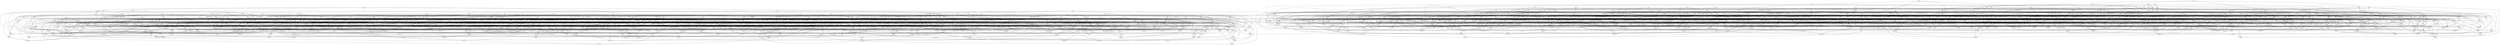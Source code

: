 digraph G {
 ggk-> tkd;
 vcd-> nhn;
 xhj-> mft;
 xhj-> rtg;
 xhj-> hvp;
 xhj-> sgl;
 hgx-> dxq;
 hgx-> stc;
 hgx-> cfn;
 qbl-> zgp;
 txm-> xsv;
 txm-> xrx;
 txm-> mcx;
 txm-> ggk;
 pks-> hfp;
 pks-> hhb;
 pks-> lgm;
 pks-> zvx;
 blp-> smh;
 blp-> npm;
 rkz-> nlv;
 xkc-> dkk;
 xkc-> bsl;
 xkc-> rcs;
 xtb-> ssl;
 xtb-> kxx;
 xtb-> bsh;
 xtb-> cqg;
 nhx-> chb;
 sbb-> bcn;
 sbb-> mcm;
 gnq-> fxd;
 gnq-> slj;
 gnq-> kzp;
 cmg-> jvc;
 cmg-> ncx;
 cmg-> rtx;
 cmg-> gcs;
 qdb-> ggh;
 qdb-> ldk;
 qdb-> vdv;
 qdb-> pkn;
 znn-> jpn;
 crg-> zbn;
 ldp-> gtl;
 ldp-> fbl;
 ldp-> fkg;
 ldp-> srk;
 mzc-> ptq;
 mzc-> bxs;
 mzc-> vrv;
 sns-> mbh;
 sns-> xpj;
 fhx-> mcd;
 fhx-> pmg;
 fhx-> hxz;
 fhx-> brj;
 qjv-> dpc;
 pzh-> xqs;
 pzh-> qth;
 mjf-> gnd;
 mjf-> dlv;
 hmk-> gss;
 hmk-> srb;
 hmk-> rrp;
 hmk-> csz;
 pqj-> sgb;
 pqj-> qlr;
 pqj-> jnc;
 kcs-> frq;
 kcs-> jht;
 kcs-> tbf;
 kcs-> cfn;
 gnv-> cfk;
 gnv-> tqb;
 gnv-> nfv;
 zmk-> tgl;
 zmk-> vnq;
 zmk-> hcq;
 gsg-> ckb;
 gsg-> qvz;
 gsg-> dpr;
 gsg-> pdx;
 gsg-> rmb;
 qzp-> pcc;
 qzp-> mgv;
 qzp-> zcx;
 qzp-> nrm;
 qzp-> nrl;
 nlm-> pzq;
 pvf-> nkh;
 pvf-> fzd;
 pvf-> gqg;
 pvf-> zdf;
 qqr-> qsx;
 qqr-> pkn;
 bfr-> mrg;
 jnk-> hnx;
 jnk-> rcs;
 vvt-> nlq;
 bkc-> hfp;
 gzm-> hlh;
 mgj-> lsl;
 snt-> vcv;
 snt-> kfm;
 snt-> kzq;
 snt-> qmr;
 jtr-> xzt;
 jtr-> qrg;
 jtr-> fnk;
 qvx-> dlg;
 qvx-> pcd;
 qbk-> rrk;
 qbk-> jzv;
 qbk-> vjl;
 qbk-> gqn;
 smj-> sjd;
 smj-> lhx;
 csf-> dkl;
 csf-> gfv;
 csf-> mlq;
 csf-> xvp;
 tkm-> mbx;
 gtp-> rhf;
 gtp-> fvv;
 gtp-> hfz;
 gtp-> ljg;
 qxh-> xkx;
 qxh-> frs;
 pqd-> nmz;
 pqd-> rcg;
 pqd-> qrj;
 pqd-> nlm;
 zgn-> rnl;
 zgn-> rlh;
 zgn-> gps;
 tkn-> zjq;
 tkn-> ftc;
 tkn-> ddh;
 bgn-> nrl;
 bgn-> jht;
 bgn-> kqf;
 bgn-> qqj;
 bgn-> bkn;
 bgn-> jgl;
 zdf-> mlv;
 zdf-> nrl;
 zdf-> lqj;
 zdf-> vsj;
 vbx-> dtd;
 vbx-> xcq;
 qmr-> pls;
 qmr-> snn;
 qmr-> cmp;
 xkd-> rpc;
 khl-> dhj;
 khl-> lrv;
 gff-> kcd;
 gff-> pcp;
 gff-> hcc;
 sjv-> tkm;
 sjv-> chf;
 qsg-> btm;
 qsg-> ssz;
 qsg-> pks;
 qsg-> fpq;
 dxq-> pzd;
 khf-> rcx;
 khf-> mtt;
 khf-> qcs;
 khf-> dsl;
 lmp-> ztp;
 lmp-> kss;
 lmp-> thd;
 lmp-> bsd;
 kbx-> fhb;
 kbx-> tzs;
 kbx-> jjc;
 bft-> flm;
 bft-> ndl;
 bft-> dcp;
 bft-> lhz;
 ccn-> zrr;
 ccn-> hxq;
 nts-> rpf;
 nts-> fkx;
 frx-> nvz;
 frx-> srl;
 frx-> xfk;
 gzf-> snk;
 gzf-> tjf;
 sbn-> xth;
 dsk-> dnz;
 dsk-> vrv;
 dsk-> nsh;
 znt-> fgx;
 fmp-> dtd;
 fmp-> dmr;
 fmp-> kxj;
 fmp-> mfh;
 jgp-> zsk;
 jgp-> jtm;
 jgp-> ztq;
 jgp-> qnn;
 qxv-> vmb;
 qxv-> cpc;
 qxv-> pfh;
 qxv-> gjb;
 qxv-> jnk;
 tjf-> vcv;
 lqq-> nfv;
 lqq-> znn;
 lqq-> nrm;
 lqq-> fvt;
 tsf-> kpm;
 tsf-> hnv;
 tsf-> gxk;
 tsf-> vtv;
 npk-> kcd;
 npk-> rgp;
 npk-> dll;
 npk-> kvb;
 npk-> dzc;
 tdz-> slj;
 tdz-> rcg;
 rcr-> nck;
 rcr-> dnt;
 mbx-> sjh;
 pmp-> flm;
 pmp-> mnb;
 cxb-> tjf;
 cxb-> gjv;
 cxb-> txm;
 mjp-> tlb;
 mjp-> jdf;
 thg-> bfn;
 rxp-> qxz;
 ltz-> xjp;
 ltz-> plc;
 dgc-> lzd;
 dgc-> ldk;
 dgc-> ckp;
 dgc-> bdb;
 bjf-> blb;
 bjf-> sfj;
 bjf-> nlv;
 mjc-> shs;
 mjc-> qzz;
 rtd-> kqf;
 rtd-> bmg;
 rtd-> zql;
 zsk-> xvn;
 bmg-> gfg;
 bmg-> qgj;
 bmg-> gpb;
 xfm-> chf;
 xfm-> mrk;
 xfm-> fcg;
 sks-> pbh;
 sks-> jmp;
 sks-> mrx;
 xvp-> bsh;
 jgm-> mnl;
 jgm-> zqh;
 lxn-> tdz;
 lxn-> zbn;
 lxn-> pcm;
 lxn-> pkl;
 szq-> qbl;
 szq-> bcn;
 szq-> chj;
 lhz-> ncn;
 lhz-> czc;
 lhz-> vrg;
 gvj-> cgc;
 gvj-> rfp;
 gvj-> vls;
 gvj-> tsq;
 bnt-> bnz;
 bnt-> xtg;
 bnt-> hkt;
 mdk-> rbh;
 mdk-> dld;
 mdk-> lgz;
 mdk-> snl;
 mdk-> tmh;
 bxs-> dfl;
 bxs-> fnr;
 bxs-> bzm;
 fpk-> nzn;
 rvb-> cfv;
 rvb-> cck;
 rvb-> xqs;
 ztb-> jct;
 ztb-> fpm;
 ztb-> dfl;
 rdv-> prs;
 rdv-> bfn;
 rdv-> fqp;
 zvs-> jpz;
 zvs-> ssl;
 zvs-> slq;
 zvs-> khd;
 zvs-> vgm;
 qch-> pbf;
 qch-> czd;
 qch-> gzm;
 rgh-> gjb;
 rgh-> pds;
 rgh-> czx;
 rgh-> cgp;
 rgh-> tkn;
 jsr-> pck;
 khd-> dth;
 khd-> rxh;
 snl-> pvq;
 snl-> brn;
 hhg-> fsp;
 hhg-> mpm;
 hhg-> tbz;
 hhg-> qhr;
 hhg-> kzq;
 mcm-> vvx;
 pzp-> xcq;
 rcg-> zbn;
 xlq-> gzt;
 xlq-> dpr;
 bjr-> bfk;
 bjr-> lpf;
 bjr-> skv;
 bjr-> mvs;
 bjr-> gtj;
 rjd-> rhg;
 rjd-> bkz;
 rjd-> vfm;
 rjd-> qmr;
 pmg-> fbl;
 pmg-> fbg;
 pmg-> hbc;
 jct-> xrc;
 hfr-> tpv;
 hfr-> lzd;
 lns-> qgj;
 zkj-> pzq;
 zkj-> bsl;
 mdx-> ntz;
 mdx-> nbv;
 mdx-> kgs;
 vgb-> xmm;
 vgb-> pql;
 vgb-> lsl;
 djs-> nhx;
 djs-> tpt;
 djs-> pcm;
 rfq-> mfl;
 snn-> xrx;
 mqg-> tbj;
 vnq-> xqs;
 hrn-> pzq;
 hrn-> mtt;
 hrn-> nbq;
 fhk-> mtt;
 vxv-> vgf;
 gmg-> bdf;
 gmg-> krv;
 gmg-> tjf;
 gmg-> ltj;
 gmg-> nmq;
 gmg-> klx;
 xkx-> jhr;
 xkx-> mqg;
 hzx-> qtj;
 hzx-> dfv;
 hzx-> pps;
 mvz-> xnn;
 mvz-> tgb;
 mvz-> pdl;
 mvz-> czg;
 xjx-> nhd;
 pss-> mvh;
 pss-> nxd;
 pss-> bfr;
 pss-> gpm;
 qxz-> qgk;
 rpc-> pcd;
 rpc-> lhx;
 rjc-> kqn;
 rjc-> hnf;
 rjc-> rxp;
 rjc-> xmm;
 mxn-> vgj;
 mxn-> jct;
 mxn-> jrd;
 lhl-> hfg;
 spn-> xck;
 spn-> njp;
 spn-> trd;
 spn-> tvn;
 vgq-> rgp;
 qrg-> zlq;
 gqm-> frf;
 gqm-> vcv;
 fxs-> kxz;
 fxs-> fcg;
 fxs-> dlz;
 vrb-> gfz;
 vrb-> tpm;
 vrb-> bmk;
 vrb-> cvv;
 vrb-> dnk;
 lzd-> rfz;
 lzd-> kds;
 sds-> jrd;
 sds-> hfz;
 kbj-> nrd;
 kbj-> prr;
 kbj-> jct;
 kbj-> bhn;
 nsh-> ncg;
 nsh-> cqm;
 btj-> nts;
 btj-> hlr;
 btj-> fkl;
 btj-> mxn;
 btj-> qfh;
 jhm-> pcm;
 jhm-> jmd;
 mnx-> jhj;
 mnx-> kkf;
 mnx-> hdn;
 mnx-> bfd;
 njm-> dqh;
 fhb-> gth;
 fhb-> lcq;
 bff-> tvc;
 bff-> prs;
 bff-> kbs;
 mrx-> jqx;
 nqp-> cvz;
 pvc-> xth;
 nbq-> ccq;
 fnx-> cdb;
 mnk-> lsl;
 mnk-> frp;
 mnk-> pcv;
 znv-> btd;
 znv-> cgl;
 znv-> ddj;
 znv-> cvc;
 bng-> mdg;
 bng-> dfv;
 fjr-> fcm;
 fjr-> zpp;
 fjr-> klv;
 jnc-> bpc;
 bgr-> nkh;
 bgr-> qzm;
 bgr-> cdv;
 bgr-> cgj;
 ntf-> ftl;
 ntf-> gnm;
 ntf-> bdq;
 ntf-> zdl;
 dzt-> tgl;
 dzt-> lpf;
 dds-> nbq;
 dds-> mlm;
 dds-> kxd;
 ssb-> shs;
 ssb-> jdc;
 nkq-> zpr;
 nkq-> bpc;
 nkq-> jsv;
 nkq-> jrj;
 hml-> rcg;
 pkl-> xjv;
 pkl-> hnx;
 pkl-> lhx;
 tvt-> dnk;
 tvt-> ltb;
 bkn-> hbh;
 bkn-> xpk;
 bkn-> vsz;
 dqs-> vsz;
 lbt-> nqt;
 lbt-> jqt;
 bmt-> vqf;
 bmt-> fzk;
 bmt-> fkn;
 nmq-> npl;
 zrc-> bqz;
 zrc-> zgg;
 zrc-> kjh;
 zrc-> sck;
 mkp-> dtb;
 lnr-> kzp;
 lnr-> ghs;
 lnr-> lpc;
 lnr-> rss;
 lnr-> hrn;
 vfm-> qmr;
 vfm-> mkv;
 fff-> ddj;
 zxt-> dhv;
 zxt-> vcd;
 zxt-> ltp;
 zxt-> jmd;
 kvl-> khj;
 kvl-> chf;
 ncv-> dtp;
 ncv-> zkq;
 ncv-> txl;
 ckt-> kcz;
 ckt-> vhn;
 ckt-> znt;
 rkg-> rbh;
 rkg-> jtt;
 rkg-> nlm;
 rkg-> fqh;
 ptb-> tkm;
 ptb-> qrt;
 ptb-> bkb;
 ptb-> bgb;
 vvg-> cqg;
 vvg-> mdx;
 vvg-> srl;
 vvg-> rxf;
 dfr-> nmf;
 dfr-> glx;
 dfr-> pbh;
 dfr-> rzm;
 dfr-> mrg;
 dfr-> hfq;
 tpt-> nxb;
 tpt-> qrj;
 xjn-> lhx;
 xjn-> zdf;
 xjn-> kpm;
 xjn-> tsq;
 zfk-> kbq;
 zfk-> hlr;
 rrj-> zvd;
 rrj-> mfv;
 rrj-> ndb;
 ldg-> gxk;
 ldg-> jsv;
 ldg-> qhq;
 jms-> ttz;
 jms-> gfg;
 jms-> jpg;
 jms-> kkk;
 jms-> gzm;
 rlz-> bcn;
 dml-> lnj;
 dml-> mkp;
 dml-> kzr;
 dml-> gzt;
 shb-> dqs;
 shb-> rbh;
 shb-> mmq;
 zln-> tlb;
 zln-> rrc;
 zln-> dsc;
 kpl-> bzq;
 kpl-> xjp;
 kpl-> qgc;
 kpl-> gzr;
 kpl-> kjr;
 jzv-> fbg;
 jzv-> kjv;
 kgs-> tbz;
 rhh-> zkv;
 nkn-> zrt;
 nkn-> rxs;
 hpg-> gjg;
 hpg-> vbx;
 hpg-> qtf;
 hpg-> msm;
 zjv-> crf;
 zjv-> jzr;
 fdd-> brt;
 fdd-> qqs;
 fdd-> ssb;
 sbf-> vtv;
 sbf-> lpm;
 sbf-> skp;
 tpm-> kds;
 tpm-> jjb;
 tpm-> hkb;
 hkt-> psb;
 hkt-> nlf;
 hkt-> vhs;
 kbs-> lld;
 kbs-> ptf;
 kzm-> fpv;
 kzm-> msm;
 kzm-> gcd;
 kzm-> khj;
 xxz-> zgd;
 psd-> pzd;
 jlx-> khg;
 jlx-> mjf;
 jlx-> qhr;
 jlx-> zkx;
 jlx-> pdj;
 ncl-> qxh;
 jdc-> dzc;
 jdc-> mdg;
 jdc-> krv;
 mrp-> kzp;
 mrp-> kbq;
 mrp-> nzx;
 ssl-> kds;
 sgj-> rcq;
 sgj-> rvr;
 sgj-> prr;
 zkx-> znl;
 nhl-> fhr;
 pdx-> ptq;
 pdx-> nzn;
 mnn-> jpz;
 mnn-> pdc;
 ssx-> qjv;
 ssx-> dtj;
 ssx-> fxs;
 tpv-> ssl;
 tpv-> nkl;
 bmj-> bsl;
 ncx-> mnk;
 nck-> tgq;
 nck-> tbz;
 gnz-> tbt;
 gnz-> dqs;
 gnz-> frq;
 gnz-> nsh;
 kzg-> qtg;
 kzg-> pcc;
 kzg-> zbf;
 kzg-> jhm;
 ntk-> skk;
 ntk-> vlk;
 ntk-> nsd;
 ntk-> tfn;
 bbm-> lft;
 bbm-> qzm;
 qkf-> lhj;
 qkf-> xsv;
 qkf-> bdn;
 qkf-> tjt;
 nkl-> fff;
 nkl-> hrt;
 nkl-> mfh;
 fgz-> ptf;
 fgz-> qch;
 ncb-> tmh;
 ncb-> nzx;
 ncb-> bqz;
 ncb-> zfk;
 cbf-> ltm;
 cbf-> hml;
 cbf-> ncn;
 sck-> bnt;
 sck-> fhj;
 sck-> vdd;
 ffb-> xqz;
 ffb-> kks;
 ffb-> rhh;
 dpz-> tvj;
 dpz-> lnj;
 dpz-> mtn;
 dpz-> kxh;
 dpz-> cqm;
 mlm-> tvc;
 mlm-> ggm;
 mlm-> sfz;
 mlm-> qtg;
 qzm-> hcr;
 qzm-> lpm;
 kcd-> nxm;
 mvj-> pxn;
 mvj-> srr;
 mvj-> fps;
 kkx-> zgv;
 kkx-> jjb;
 kkx-> zgh;
 tns-> sln;
 tns-> nsq;
 pdm-> lvv;
 pdm-> ssx;
 pdm-> svk;
 pdm-> vzs;
 vts-> qvn;
 vts-> phh;
 vts-> tms;
 vts-> drt;
 btm-> mbm;
 btm-> rgp;
 xxp-> chb;
 xxp-> hrg;
 dfv-> ltb;
 dfv-> thk;
 dfv-> rdl;
 dfv-> xjx;
 tth-> czb;
 tth-> qcq;
 tth-> ttx;
 tth-> qbl;
 vtg-> vkl;
 vtg-> tbt;
 vtg-> rxv;
 vtg-> nxp;
 nzs-> brn;
 nzs-> tss;
 nzs-> zpr;
 nzs-> hlh;
 dvd-> nmq;
 dvd-> dth;
 dvd-> qfm;
 gnm-> vcv;
 gnm-> npl;
 qsx-> ssz;
 qsx-> krf;
 qsx-> jtp;
 pfh-> ptq;
 qgj-> pvq;
 rpk-> hlg;
 rpk-> pmp;
 rpk-> lbc;
 ffz-> kks;
 ffz-> qlr;
 ffz-> hdb;
 ffz-> rkq;
 ffz-> dzk;
 vhr-> chd;
 vhr-> dds;
 vhr-> npz;
 vhr-> txn;
 qgc-> rtx;
 snc-> hpg;
 snc-> vpr;
 snc-> grr;
 jkl-> ktp;
 jkl-> mfz;
 jkl-> czg;
 jkl-> bch;
 jkl-> vcd;
 dpd-> pbf;
 dpd-> lbl;
 dpd-> nxp;
 dpd-> gld;
 dpd-> xkc;
 lch-> bkv;
 lch-> kvl;
 lch-> bmk;
 lch-> rzz;
 lch-> mpt;
 mpk-> jmx;
 mpk-> cbr;
 mpk-> dbh;
 rzn-> xbq;
 rzn-> dzp;
 rzn-> mhb;
 rzn-> rtd;
 vls-> tvc;
 vls-> blb;
 vls-> vfh;
 gpb-> mhx;
 gpb-> tzt;
 hfg-> skg;
 jmj-> msl;
 jmj-> ncl;
 jmj-> xps;
 jmj-> zjv;
 lvh-> qjp;
 lvh-> knx;
 lvh-> qrj;
 lvh-> qvx;
 ksb-> mnb;
 ksb-> njm;
 ksb-> ckt;
 hqt-> jng;
 hqt-> ppd;
 nbt-> fhr;
 nbt-> lmr;
 nbt-> cck;
 lrv-> mjc;
 vjg-> xtx;
 vjg-> svk;
 vjg-> php;
 vjg-> ddj;
 xhg-> gjh;
 xhg-> bpc;
 xhg-> pdx;
 qsl-> ljg;
 qsl-> gzm;
 sqr-> zgv;
 sqr-> xbt;
 sqr-> xcm;
 sqr-> jmp;
 zbf-> znt;
 zbf-> mgb;
 gck-> srk;
 gck-> hfq;
 gck-> ntz;
 gck-> nhd;
 ggr-> znl;
 ggr-> hdl;
 ggr-> lmr;
 ggr-> mgj;
 fzs-> xmk;
 fzs-> jgp;
 fzs-> xvn;
 fzs-> mgj;
 tph-> hnp;
 tph-> ksb;
 tph-> jzl;
 tph-> nkh;
 tph-> tvj;
 tph-> nsg;
 tph-> smj;
 jtm-> vcv;
 jtm-> fzk;
 xfq-> mnl;
 xfq-> vfm;
 xfq-> jxd;
 xfq-> lrv;
 lxc-> bjf;
 lxc-> xzn;
 tsq-> gss;
 tsq-> znt;
 tsq-> fsf;
 tsq-> dpr;
 tsq-> rmr;
 fjd-> gth;
 tml-> ndx;
 tml-> nrd;
 tml-> thg;
 tml-> prs;
 ngh-> vsj;
 ngh-> dgg;
 ngh-> vnb;
 ngh-> bgr;
 smx-> lcf;
 smx-> msm;
 smx-> vgq;
 smx-> pnv;
 kbd-> xpf;
 kbd-> qtj;
 kbd-> rhg;
 kbd-> vkt;
 fkx-> mlv;
 fkx-> mzv;
 fkx-> gzt;
 tzp-> rcg;
 xsv-> hxz;
 txg-> xrc;
 txg-> tqb;
 bqc-> klj;
 bqc-> ddh;
 bqc-> tvc;
 dkl-> rzz;
 dkl-> txl;
 dkl-> qnf;
 qtz-> zrr;
 qtz-> knp;
 qtz-> pzh;
 sxg-> fgz;
 sxg-> lbg;
 sxg-> hmm;
 sxg-> xhf;
 nph-> dlj;
 nph-> smh;
 tgf-> hml;
 tgf-> nxp;
 tgf-> qgj;
 dnl-> szf;
 dnl-> jnr;
 dnl-> sth;
 dnl-> jjb;
 xks-> npp;
 cpm-> mbf;
 cpm-> sff;
 cpm-> dfl;
 cpm-> gvc;
 mgd-> xpf;
 mgd-> hlt;
 mgd-> kvp;
 mgd-> phq;
 mtc-> xjp;
 mtc-> khj;
 mtc-> zgh;
 bkb-> sns;
 bkb-> mdn;
 bkb-> xzb;
 bkb-> dtd;
 zcx-> nzn;
 rqr-> nnd;
 rqr-> zxt;
 rqr-> zhz;
 rqr-> fhk;
 plz-> rxh;
 plz-> srn;
 plz-> dlz;
 plz-> ppd;
 plz-> xsj;
 plz-> zlq;
 plz-> rmv;
 tjm-> ncp;
 tjm-> sbz;
 tjm-> kpm;
 tjm-> rmb;
 sjd-> dmj;
 vsj-> tvc;
 rxs-> msc;
 vvk-> mrr;
 vvk-> pck;
 rrf-> ttx;
 rrf-> ddb;
 rrf-> txn;
 rrf-> bhn;
 rrf-> vgj;
 rrf-> zgp;
 rbh-> kxh;
 ktp-> fnx;
 ktp-> ttl;
 ktp-> qrj;
 pcl-> kxx;
 pcl-> phx;
 pcl-> tgl;
 npz-> tgf;
 npz-> nmd;
 lhd-> sct;
 lhd-> gnv;
 lhd-> tkk;
 lhd-> npz;
 lhd-> xbn;
 dcm-> psn;
 dcm-> nsd;
 dcm-> hpp;
 dcm-> mjp;
 dcm-> rtg;
 cbq-> bfr;
 cbq-> gcv;
 cbq-> cxb;
 cbq-> cmh;
 mmd-> qvj;
 mmd-> klv;
 jdb-> rcr;
 jdb-> jxx;
 dll-> qnf;
 dll-> xjx;
 rrz-> vbx;
 mcx-> srk;
 mcx-> tgl;
 vzj-> tnd;
 vsz-> vvx;
 nmp-> xll;
 xbd-> hfr;
 xbd-> jdq;
 xbd-> rsx;
 xbd-> xpf;
 bsd-> pnz;
 fcq-> mnn;
 rcq-> qhq;
 rcq-> vvm;
 rcq-> psb;
 xsp-> hvp;
 xsp-> rxg;
 xsp-> brt;
 xsp-> srl;
 mgz-> nmd;
 rfd-> xll;
 rfd-> pdz;
 vfh-> fvz;
 vfh-> rkf;
 vfh-> fgx;
 zps-> zxx;
 zps-> tkz;
 zps-> xzb;
 zps-> ssp;
 zfh-> qzr;
 zfh-> tgt;
 zfh-> ltp;
 zfh-> cgl;
 npt-> csz;
 npt-> vhj;
 dtj-> mfh;
 dtj-> tvt;
 bpn-> mnb;
 bpn-> zhz;
 bpn-> vrg;
 bpn-> lnj;
 vzs-> jgq;
 nsq-> flm;
 nsq-> zcp;
 nsq-> dhd;
 nsq-> fpl;
 kks-> cpc;
 kks-> vgj;
 ppd-> szp;
 ppd-> pzp;
 ppd-> mrr;
 cfz-> zpn;
 cfz-> fcq;
 cfz-> vvh;
 cpq-> jlc;
 cpq-> vbl;
 cpq-> cfk;
 kvx-> scn;
 ssd-> xjx;
 ssd-> bxg;
 ssd-> ngq;
 ssd-> xth;
 nzr-> fjd;
 nzr-> jjc;
 pps-> rdl;
 pps-> rrz;
 gqn-> mks;
 gqn-> xtv;
 gqn-> fzt;
 hlg-> pjq;
 fcm-> pfh;
 fcm-> crf;
 fcm-> kcz;
 vbg-> kvl;
 vbg-> vgf;
 vbg-> vqf;
 vbg-> fzk;
 vbg-> nhl;
 sss-> shb;
 sss-> jtt;
 sss-> tsg;
 sss-> zkh;
 svx-> mmq;
 svx-> rmb;
 mgq-> sjq;
 mgq-> hrt;
 mgq-> hzx;
 mgq-> bdf;
 jkv-> zxx;
 bnm-> kcz;
 bnm-> lpm;
 bnm-> dld;
 ltj-> xjm;
 hcv-> skp;
 hcv-> tbt;
 czc-> vsj;
 gmr-> nhx;
 gmr-> fht;
 kpt-> hlg;
 kpt-> rbk;
 dmr-> pdc;
 rlc-> frs;
 rlc-> ppc;
 rlc-> vhn;
 rlc-> btd;
 fgn-> jhj;
 dxs-> gpb;
 dxs-> vtv;
 dxs-> jhr;
 dxs-> ftx;
 ddz-> lqd;
 ddz-> cfv;
 dqh-> vkn;
 ldk-> jjl;
 ldk-> mgj;
 mjv-> xpq;
 mjv-> hxv;
 mjv-> hpt;
 vnd-> nfv;
 vnd-> npz;
 vnd-> crt;
 vnd-> gvp;
 fbk-> vvn;
 fbk-> hdr;
 fbk-> nvn;
 fbk-> gjk;
 fbk-> nkh;
 lng-> fhj;
 lng-> mlm;
 lng-> qcr;
 lng-> hsr;
 jrp-> zvx;
 jrp-> ncv;
 jrp-> gsv;
 nnk-> rpc;
 nnk-> bpx;
 nnk-> rhf;
 qcq-> jhp;
 qcq-> tsg;
 xbt-> ftl;
 xbt-> qrg;
 xbt-> fbn;
 jdq-> rrz;
 jdq-> jgp;
 zkt-> gtp;
 zkt-> dtb;
 zkt-> fvv;
 zkt-> kss;
 gdz-> tgt;
 gdz-> hnp;
 gdz-> sds;
 gdz-> ppc;
 nsv-> tgp;
 nsv-> szp;
 nsv-> lhl;
 nsv-> mbm;
 nsv-> pdz;
 hcr-> xtg;
 zbb-> vjt;
 zbb-> vgq;
 zbb-> szf;
 ngq-> hvp;
 ngq-> dkp;
 rxg-> rrc;
 rxg-> bfr;
 ldq-> bhn;
 ldq-> fkl;
 ldq-> kpt;
 ldq-> bjf;
 bxg-> kmc;
 bxg-> snn;
 bxg-> hbj;
 jnz-> dzc;
 jnz-> nck;
 jnz-> qsx;
 jnz-> mvj;
 xpz-> sdd;
 xpz-> mks;
 xpz-> bsh;
 xpz-> jqx;
 xpz-> cgf;
 xpz-> qtf;
 dmj-> xrc;
 dmj-> cvc;
 bdb-> fjd;
 mft-> mlq;
 mft-> tkd;
 mft-> hrt;
 xdm-> fbn;
 pfv-> bch;
 pfv-> bzm;
 thk-> cqt;
 thk-> grc;
 tfn-> qth;
 tfn-> kvp;
 mdn-> ssx;
 mdn-> kqn;
 mdn-> ltb;
 mdn-> pzh;
 mfz-> rdt;
 mfz-> ccq;
 ftx-> nzn;
 ftx-> mlm;
 ndl-> pjq;
 ndl-> slj;
 mvs-> dvd;
 mvs-> lhl;
 mvs-> bqb;
 mvs-> jvc;
 nrl-> mgv;
 srh-> kxz;
 srh-> tgl;
 srh-> qgc;
 srh-> qnc;
 srh-> jvq;
 lpj-> nhl;
 lpj-> grr;
 lpj-> btm;
 lpj-> pmc;
 lpj-> bzq;
 jlk-> nbt;
 jlk-> mgr;
 jlk-> ssx;
 jlk-> lpt;
 drg-> jrp;
 drg-> gdc;
 drg-> vnq;
 drg-> dth;
 ghg-> qvn;
 ghg-> zgg;
 ghg-> brn;
 ghg-> nkf;
 bnz-> hcr;
 bnz-> fnr;
 kjq-> zqh;
 tgb-> sgj;
 tgb-> sjd;
 tgb-> jqt;
 tgb-> jqs;
 fbz-> btt;
 fbz-> dsl;
 fbz-> xlm;
 cgc-> hls;
 cgc-> grt;
 cgc-> fqk;
 rhg-> krv;
 rhg-> mrx;
 sgr-> fpm;
 sgr-> cvz;
 fkl-> hls;
 fkl-> zcp;
 fkl-> fct;
 gfz-> srk;
 gfz-> cck;
 gfz-> ssz;
 hnp-> kxd;
 hnp-> fvz;
 mbm-> lpt;
 gjk-> dzp;
 gjk-> sfj;
 gjk-> xps;
 gjk-> fvm;
 cqg-> svk;
 nhf-> qxx;
 nhf-> lpb;
 nhf-> xxz;
 nhf-> jsr;
 tdb-> pbf;
 tdb-> rdt;
 fnv-> pmp;
 fnv-> hkt;
 fnv-> hfz;
 gfb-> fgl;
 gfb-> fkj;
 gfb-> kvp;
 gfb-> spx;
 nzn-> ndb;
 xnn-> grt;
 xnn-> qbl;
 xnn-> npz;
 csb-> ttf;
 csb-> fkx;
 csb-> fkz;
 rgp-> ggh;
 sgb-> mtq;
 sgb-> phc;
 jhv-> bkc;
 jhv-> bbs;
 bmc-> ndb;
 bmc-> jmd;
 bmc-> lnj;
 bmc-> zgg;
 rmd-> pdl;
 rmd-> vbl;
 bsz-> mnx;
 bsz-> rqn;
 bsz-> zxx;
 jtt-> blb;
 xfk-> vqf;
 xfk-> hlt;
 xfk-> gsj;
 mrj-> gsv;
 mrj-> xzb;
 mrj-> xdt;
 mrj-> xdm;
 mrj-> xsv;
 qcs-> mmd;
 qcs-> zfk;
 rvr-> sbb;
 rvr-> fpm;
 rvr-> mzv;
 kmc-> hfg;
 kmc-> lpf;
 kmc-> jgq;
 czg-> czx;
 czg-> btt;
 htp-> xbk;
 htp-> lsl;
 htp-> mbh;
 htp-> sjv;
 ztk-> ccq;
 ztk-> lns;
 ztk-> qfh;
 ztk-> xpk;
 kdf-> hqk;
 kdf-> prd;
 kdf-> npd;
 kdf-> mtc;
 fck-> rjh;
 fck-> mbq;
 fck-> mtr;
 sdg-> qjp;
 sdg-> qqj;
 sdg-> pgl;
 lgm-> rrg;
 lgm-> mgh;
 vpg-> rdr;
 vpg-> snc;
 vpg-> gzf;
 vpg-> zgn;
 hdk-> vkn;
 hdk-> stv;
 hdk-> msc;
 hdk-> tdz;
 hbc-> ttj;
 qvd-> bzm;
 zkq-> nbv;
 zkq-> xcf;
 fjf-> zps;
 fjf-> grp;
 fjf-> grc;
 fjf-> qxx;
 vqk-> mgk;
 vqk-> xfq;
 vqk-> xcm;
 vqk-> rnl;
 dld-> gvc;
 dld-> npm;
 ptq-> vsz;
 nxd-> hvg;
 bfk-> kvx;
 nhh-> qvl;
 nhh-> jmx;
 nhh-> bdf;
 nhh-> qjt;
 nhh-> gcv;
 lrr-> dlz;
 lrr-> dlv;
 kfh-> kct;
 kfh-> pzp;
 kfh-> vzs;
 zvx-> lhl;
 psn-> pdj;
 psn-> lkv;
 psn-> zld;
 psn-> lfm;
 sdv-> klj;
 sdv-> cdb;
 sdv-> sln;
 sdv-> rkz;
 zrr-> ntz;
 zrr-> xpf;
 mkm-> pvq;
 mkm-> bff;
 mkm-> stv;
 mkm-> fnv;
 mkm-> ckt;
 bdn-> bkc;
 bdn-> qvc;
 ptd-> lbk;
 ptd-> slz;
 ptd-> xlb;
 ptd-> cpc;
 rkk-> ngq;
 rkk-> jcz;
 rkk-> fbn;
 rkk-> xtf;
 dlj-> zpp;
 dlj-> nsg;
 dlj-> rmb;
 dlj-> kzr;
 dlj-> kxh;
 dnm-> xxp;
 dnm-> ndl;
 dnm-> kkk;
 dnm-> dxv;
 dnm-> nrd;
 dnm-> vbl;
 sxt-> bng;
 sxt-> prd;
 sxt-> jtc;
 sxt-> fps;
 sxt-> bfd;
 zpr-> jhp;
 hdl-> zgh;
 hdl-> prd;
 zdl-> lfd;
 mcd-> vgm;
 mcd-> ncv;
 mcd-> vvk;
 xzg-> phq;
 xzg-> vgh;
 xzg-> mbm;
 nkf-> fnv;
 nkf-> ncz;
 nkf-> vhj;
 nkf-> tmh;
 vvn-> rxs;
 vvn-> mgv;
 vvn-> mbl;
 vvn-> lbc;
 tgp-> zld;
 tgp-> cgr;
 ndd-> dzc;
 ndd-> mrx;
 ndd-> krk;
 qvl-> tlc;
 qvl-> dnh;
 qvl-> qrg;
 ljg-> nzx;
 ljg-> zrs;
 fct-> dhd;
 fct-> sbb;
 fct-> mgz;
 sjz-> sjq;
 dzp-> bmj;
 dzp-> stt;
 vhn-> mtt;
 cvv-> hbj;
 cvv-> fgp;
 fnk-> kgs;
 cxp-> qxp;
 cxp-> mfl;
 cxp-> jgl;
 cxp-> smj;
 spx-> ggk;
 svk-> rsx;
 zlg-> tqb;
 zlg-> nfg;
 zlg-> nph;
 rtx-> qth;
 rtx-> mzj;
 qrf-> hbc;
 qrf-> hpp;
 qrf-> cmg;
 qrf-> rhg;
 rbn-> sbb;
 rbn-> jqt;
 rbn-> nkf;
 rbn-> sbz;
 grt-> bhn;
 mfv-> bbm;
 mfv-> rmr;
 mfv-> qqj;
 sct-> mgb;
 sct-> bnj;
 vvm-> fhj;
 vvm-> nsg;
 vvm-> znn;
 fqk-> hlh;
 hmt-> gjb;
 hmt-> svx;
 pqv-> rnl;
 mzf-> fhr;
 mzf-> kvx;
 mzf-> cmp;
 mzf-> krf;
 tkp-> dsc;
 tkp-> jsh;
 tkp-> dzt;
 tkp-> tzs;
 lqd-> lpt;
 llj-> dfl;
 llj-> mff;
 llj-> rxv;
 llj-> pqj;
 tbt-> dxv;
 tbt-> gss;
 lpc-> dxv;
 lpc-> mcm;
 fgl-> qfm;
 nhr-> qgj;
 nhr-> gld;
 nhr-> hrg;
 nhr-> dxq;
 scl-> dzk;
 scl-> chh;
 scl-> mzc;
 chh-> sgr;
 chh-> tdb;
 chh-> bbr;
 klx-> mjf;
 klx-> xcm;
 klx-> pzb;
 jrd-> bhn;
 jrd-> xlm;
 qzr-> sfj;
 qzr-> jhr;
 qzr-> cqm;
 qzr-> npm;
 qzr-> chh;
 bgb-> fjz;
 bgb-> vkt;
 jsh-> rxh;
 jsh-> vkt;
 mcs-> qzz;
 mcs-> pls;
 mcs-> zlq;
 xdt-> grc;
 xdt-> rmv;
 cfk-> nxp;
 cfk-> nhn;
 lfm-> lcq;
 lvf-> jjl;
 lvf-> prd;
 lvf-> lrr;
 vgn-> mbx;
 vgn-> mjp;
 vgn-> slc;
 rrg-> kxj;
 mnv-> bmc;
 mnv-> pjq;
 mnv-> ncg;
 mnv-> mgz;
 mnv-> mqz;
 tgz-> mnk;
 tgz-> zmt;
 tgz-> kgs;
 qmh-> ttf;
 qmh-> cbs;
 qmh-> npt;
 qmh-> mrp;
 knx-> xjv;
 knx-> tqm;
 rjx-> tpm;
 rjx-> pqv;
 rjx-> dnh;
 rjx-> mkv;
 mpm-> tkz;
 mpm-> fcq;
 mpm-> dpc;
 mpm-> lfl;
 mpm-> qvc;
 kpm-> nlf;
 gcd-> ktm;
 gcd-> rrk;
 gcd-> vfv;
 fbg-> djr;
 tkt-> nnd;
 tkt-> svx;
 tkt-> bnr;
 tkt-> qcs;
 zhk-> mtr;
 zhk-> xbq;
 zhk-> nnk;
 dhj-> fgl;
 dhj-> bbs;
 dcp-> hxv;
 dcp-> mkp;
 dcp-> xqz;
 kps-> kvx;
 kps-> ltz;
 kps-> dbh;
 kps-> qjt;
 kjt-> vgf;
 kjt-> bdf;
 dbh-> vpr;
 dbh-> mnk;
 fhr-> mgh;
 fhr-> hbj;
 nmf-> kbx;
 nmf-> nsv;
 mpq-> fpk;
 mpq-> cbf;
 mpq-> nxb;
 qhs-> mvj;
 qhs-> rqn;
 qhs-> vzs;
 qhs-> mkv;
 qhs-> pqv;
 dlp-> htq;
 dlp-> qxz;
 dlp-> fgn;
 dlp-> jvq;
 dlp-> hkb;
 mhx-> vvx;
 bbr-> rqd;
 trj-> ldp;
 trj-> lfl;
 trj-> tkm;
 trj-> qvl;
 trj-> dvd;
 xtn-> qnf;
 xtn-> vzj;
 xtn-> jdb;
 krv-> ltb;
 mkk-> ncp;
 mkk-> jqs;
 mkk-> hfz;
 cgk-> bfn;
 msc-> qvj;
 gqg-> qlr;
 gqg-> bch;
 gqg-> tzp;
 pcv-> fjz;
 hbv-> lpt;
 hbv-> mrk;
 stc-> mtt;
 jzl-> rmr;
 xmm-> qzz;
 hks-> qgj;
 zqs-> nbt;
 zqs-> kcd;
 zqs-> xzg;
 zqs-> zxp;
 nvt-> jdc;
 nvt-> rjt;
 nvt-> nqd;
 nvt-> ssp;
 tld-> lpk;
 tld-> cmp;
 tld-> rfd;
 tld-> tlc;
 mtn-> ftc;
 mtn-> qvj;
 bdq-> jgq;
 bdq-> ddj;
 jmq-> xdm;
 jmq-> jkv;
 jmq-> bdb;
 jmq-> zkq;
 jmq-> fsn;
 lfk-> bfk;
 lfk-> frf;
 lfk-> dmr;
 hrg-> fhk;
 hrg-> dlg;
 zjk-> xkd;
 zjk-> rss;
 vgj-> snl;
 vgj-> kcz;
 zhz-> fqp;
 zhz-> btt;
 gng-> xcm;
 gng-> fgk;
 gng-> qvc;
 bmb-> cfn;
 bmb-> flm;
 bmb-> dxv;
 bmb-> lxc;
 pcp-> xtq;
 pcp-> hcc;
 kdv-> bct;
 kdv-> njm;
 kdv-> jkl;
 kdv-> bkn;
 kjv-> zpn;
 kjv-> fps;
 kjv-> rdr;
 dhd-> zcx;
 dhd-> mmd;
 bpt-> cfv;
 bpt-> hdl;
 bpt-> jgm;
 bpt-> gjv;
 bpt-> snc;
 fcz-> jhv;
 fcz-> ftm;
 fcz-> lmr;
 fcz-> xzt;
 snk-> fkj;
 kzp-> fpk;
 kzp-> zbf;
 kzp-> hcv;
 kzp-> kxh;
 sfz-> zpp;
 dqz-> dgk;
 dqz-> ffz;
 dqz-> lpm;
 dqz-> tdz;
 njv-> xks;
 njv-> cbb;
 zhp-> bzm;
 zhp-> bpn;
 zhp-> hrg;
 zhp-> zgj;
 bzq-> grc;
 bzq-> pdc;
 ssp-> fzt;
 ssp-> pps;
 ssp-> hbc;
 bnr-> stc;
 bnr-> tkh;
 tcv-> psb;
 tcv-> dlg;
 tcv-> hxv;
 lmm-> dfv;
 lmm-> lrr;
 lmm-> dzt;
 glx-> lkv;
 jdd-> ltj;
 jdd-> hnf;
 jdd-> bzp;
 pkn-> rhg;
 pkn-> sjh;
 xfv-> cqt;
 xfv-> vnq;
 xfv-> qtj;
 xfv-> fpv;
 jhp-> rdv;
 jhp-> kjh;
 cjq-> tcv;
 cjq-> mkk;
 cjq-> rkf;
 lgr-> vjt;
 lgr-> dth;
 lgr-> vvt;
 lgr-> dtp;
 lbk-> nrd;
 lbk-> hnv;
 gtj-> lrr;
 gtj-> zxx;
 tss-> vrv;
 tss-> jpg;
 tss-> rdt;
 lcg-> pdj;
 lcg-> dlv;
 lcg-> vbg;
 lcg-> zmk;
 tsp-> mgv;
 tsp-> sbz;
 tsp-> rbf;
 tsp-> vnb;
 ghv-> mrx;
 ghv-> pdn;
 ghv-> slq;
 djr-> sjh;
 dpc-> lqd;
 pxn-> zpn;
 lbf-> qfm;
 lbf-> nxd;
 lbf-> dlz;
 lbf-> dth;
 chd-> rcs;
 xjv-> mpq;
 xjv-> sjd;
 xjv-> kbj;
 rvv-> hbj;
 rvv-> hvp;
 rvv-> bgb;
 rvv-> drz;
 fsf-> bpc;
 fsf-> rjf;
 fsf-> ttl;
 qnv-> pcl;
 qnv-> cfz;
 qnv-> gbz;
 qnv-> hdl;
 qnv-> qgc;
 xtm-> nhn;
 xtm-> cgk;
 xtm-> ztb;
 nhd-> zgd;
 sbk-> vdv;
 sbk-> kkx;
 qrt-> tkd;
 qrt-> rrk;
 qrt-> vlk;
 ndq-> tms;
 ndq-> kcz;
 ndq-> psd;
 ndq-> tsp;
 ndq-> rtl;
 ndq-> qhb;
 ztq-> sbn;
 ztq-> vpr;
 ztq-> xtq;
 lzx-> tqb;
 lzx-> mtn;
 lzx-> npt;
 jgl-> nkn;
 jgl-> rjh;
 rkq-> qnp;
 rkq-> stt;
 rkq-> csb;
 rtc-> plv;
 rtc-> khl;
 rtc-> xmk;
 zkh-> dkk;
 kls-> slz;
 kls-> czd;
 kls-> vrm;
 kls-> mcm;
 rzk-> mgh;
 rzk-> hqt;
 rzk-> kjq;
 rzk-> ntf;
 tsz-> shs;
 tsz-> rjt;
 zzr-> ltm;
 zzr-> prs;
 zzr-> njm;
 zzr-> xtg;
 zzr-> pzq;
 frf-> nlq;
 frf-> cgr;
 rmp-> jlx;
 rmp-> ssb;
 rmp-> mpt;
 rmp-> nqz;
 pdj-> rtg;
 vmp-> mks;
 vmp-> mbh;
 vmp-> zlq;
 vmp-> spx;
 pnv-> gfv;
 pnv-> jgm;
 pnv-> hfr;
 ttx-> njm;
 ttx-> jsv;
 ttx-> zfk;
 ttx-> npp;
 gtq-> fps;
 gtq-> gsv;
 gtq-> gth;
 gtq-> pbn;
 gxk-> qnl;
 gxk-> ckt;
 nkg-> bmt;
 nkg-> jtm;
 nkg-> pbh;
 qxp-> fxd;
 qxp-> rcq;
 qxp-> zkh;
 xzb-> jhj;
 jvq-> frf;
 mzj-> jmx;
 bpx-> nqp;
 bpx-> xqz;
 bpx-> qsl;
 bpx-> rkf;
 znl-> rrg;
 mkv-> fsp;
 mkv-> cqt;
 mgh-> vgf;
 sjq-> bkj;
 cfc-> xzj;
 cfc-> ffm;
 cfc-> cqg;
 cfc-> jjc;
 xck-> xvp;
 xck-> jdb;
 tbf-> lhx;
 qbh-> dlz;
 qbh-> pzp;
 qbh-> vbg;
 qbh-> xgn;
 qbh-> jdd;
 cgf-> mnk;
 cgf-> rxf;
 cgf-> qxq;
 nqt-> tjn;
 nqt-> qnp;
 gtl-> zsk;
 gtl-> cqt;
 mmq-> czd;
 ldj-> nqt;
 ldj-> ccq;
 qsk-> phh;
 qsk-> dqh;
 qsk-> sfz;
 qsk-> dtb;
 kvb-> rnl;
 kvb-> gng;
 kvb-> pcl;
 spk-> lpt;
 spk-> nvz;
 spk-> jpz;
 jtc-> vcv;
 fqh-> pdt;
 hxq-> zgv;
 hxq-> jtp;
 mzt-> ldj;
 mzt-> cvc;
 mzt-> bjf;
 mzt-> qvx;
 nzz-> rpc;
 nzz-> cdv;
 nzz-> sln;
 nzz-> zdd;
 vhq-> nsq;
 vhq-> ttf;
 vhq-> fpk;
 tgt-> hmt;
 tgt-> bpx;
 vlj-> mvh;
 vlj-> frp;
 qcr-> frs;
 qcr-> bbr;
 qcr-> knx;
 gml-> xlq;
 gml-> pnz;
 gml-> gzt;
 gml-> pfv;
 hlv-> fdd;
 hlv-> cmg;
 hlv-> tfn;
 hlv-> nvz;
 fkg-> bkc;
 fkg-> fbg;
 fkg-> qtf;
 plv-> nvz;
 plv-> sgl;
 plv-> rfd;
 plv-> nzc;
 nmv-> kjq;
 nmv-> pmc;
 nmv-> pck;
 txl-> brt;
 txl-> nxm;
 hhb-> fbl;
 clq-> vkl;
 clq-> ncp;
 clq-> nmd;
 clq-> fvm;
 clq-> qxh;
 gcv-> rcr;
 gcv-> zgd;
 cnh-> tsg;
 cnh-> tkk;
 cnh-> hms;
 cnh-> nhx;
 kfm-> fpq;
 kfm-> zsk;
 bdf-> vcv;
 hpt-> czc;
 hpt-> jht;
 hpt-> vvx;
 gqc-> zld;
 gqc-> xqs;
 gqc-> szp;
 vrv-> rjh;
 fhj-> vxj;
 fhj-> ddh;
 gjs-> bhn;
 gjs-> gfh;
 gjs-> tbf;
 gjs-> ffb;
 pzb-> pmc;
 pzb-> tgq;
 qtb-> xhf;
 qtb-> nsh;
 qtb-> prr;
 qtb-> jmd;
 bsv-> ztp;
 bsv-> flz;
 bsv-> lqj;
 kct-> bfk;
 kct-> kkf;
 kct-> nmv;
 kct-> php;
 jzr-> nkh;
 jzr-> crg;
 jzr-> jqs;
 jzr-> vrg;
 xdb-> nhn;
 xdb-> bmj;
 xdb-> bsd;
 gjb-> pzd;
 sjg-> nzc;
 sjg-> hfq;
 sjg-> tzs;
 sjg-> phx;
 pxh-> bsz;
 pxh-> jdb;
 pxh-> jgq;
 fvv-> fpl;
 zrt-> xpk;
 zrt-> zrs;
 zrt-> nxp;
 nfv-> kzr;
 lvp-> mff;
 lvp-> nxb;
 lvp-> smh;
 lvp-> rpx;
 rpf-> lzl;
 rpf-> rqd;
 cbs-> fgx;
 cbs-> pnz;
 cbs-> hdk;
 nfp-> lqj;
 nfp-> rdt;
 nfp-> znn;
 nfp-> hcv;
 nfp-> mjk;
 txb-> tld;
 txb-> xdt;
 txb-> rxp;
 txb-> zxx;
 qfh-> pds;
 mlq-> kvp;
 mlq-> kjt;
 krf-> tgq;
 ftm-> xtv;
 ftm-> gsv;
 srr-> jsr;
 srr-> fkj;
 srr-> hhb;
 srr-> jtp;
 mhb-> vtv;
 mhb-> czd;
 mhb-> fnx;
 qnn-> fbg;
 qnn-> ndd;
 dbr-> smh;
 hmr-> krk;
 hmr-> fgn;
 hmr-> hch;
 hmr-> jrm;
 hls-> mhx;
 zvd-> blb;
 gxh-> tlb;
 gxh-> xtq;
 zdd-> ppc;
 zdd-> qcq;
 zdd-> ttx;
 hqk-> jgb;
 hqk-> bqb;
 ttz-> mkp;
 ttz-> dtb;
 ttz-> mll;
 ttz-> mbq;
 ttz-> ppc;
 vkl-> bct;
 hdr-> lns;
 hdr-> vhn;
 hdr-> ggm;
 hdr-> qvd;
 pzq-> rrz;
 cql-> chh;
 cql-> vhj;
 dgk-> tcv;
 dgk-> mlm;
 tvn-> kkf;
 tvn-> mrk;
 tvn-> jgb;
 xxt-> hls;
 xcf-> gjv;
 xcf-> nlq;
 ghs-> crg;
 ghs-> ndb;
 gnd-> jpd;
 gnd-> jng;
 gnd-> bbs;
 gnd-> pnp;
 gnd-> qgk;
 vml-> ndx;
 vml-> jgl;
 vml-> jjh;
 vml-> fck;
 jhj-> mbh;
 php-> pdn;
 dzb-> fpm;
 dzb-> pbf;
 dzb-> lld;
 dzb-> nmd;
 mbq-> qhq;
 hvg-> kdr;
 cqp-> thk;
 cqp-> mpt;
 rfp-> jzr;
 rfp-> gmr;
 rfp-> bsv;
 vpr-> lsm;
 xps-> czd;
 xps-> pcd;
 xps-> cbf;
 btl-> hxq;
 btl-> sjz;
 btl-> cmh;
 btl-> lhj;
 gsv-> mvh;
 nzf-> fxs;
 nzf-> vlj;
 nzf-> slq;
 nzf-> djr;
 bzp-> jpd;
 bzp-> nxm;
 njp-> ltj;
 njp-> jkn;
 njp-> brj;
 njp-> ghv;
 jrm-> vcv;
 jrm-> fmp;
 jrm-> pls;
 rbf-> mmd;
 rbf-> znt;
 vxj-> rbk;
 vxj-> flz;
 vxj-> ggm;
 tmm-> hbh;
 tmm-> ngs;
 tmm-> nbq;
 tmm-> hcr;
 skp-> bct;
 vmb-> tbj;
 vmb-> mhx;
 ndx-> vkl;
 ndx-> vbl;
 gjv-> kdr;
 qzg-> bdf;
 qzg-> nxm;
 qzg-> ntk;
 qzg-> hvp;
 zcp-> nqt;
 zcp-> ccq;
 gpf-> lcq;
 gpf-> fnk;
 gpf-> sbk;
 bxc-> qqr;
 bxc-> fjd;
 bxc-> ggk;
 bxc-> smt;
 gvm-> czx;
 gvm-> ftx;
 gvm-> lqj;
 gvm-> lbt;
 gvm-> gxk;
 bgs-> gxh;
 bgs-> rmv;
 bgs-> smt;
 bgs-> jtc;
 bgs-> drz;
 rrp-> lpm;
 rrp-> tzt;
 rrp-> mgz;
 pdt-> sct;
 pdt-> xxt;
 pdt-> chj;
 hlr-> bzm;
 zld-> jmx;
 fzk-> bzp;
 rrc-> lrv;
 rrc-> bkz;
 xcn-> tkd;
 xcn-> ccn;
 xcn-> tlc;
 xcn-> jjb;
 rxn-> fcg;
 rxn-> gps;
 rxn-> vvt;
 fmd-> znd;
 fmd-> ghs;
 fmd-> dsk;
 fmd-> plx;
 fmd-> cvp;
 pdn-> rtg;
 pdn-> qgk;
 ptl-> qsx;
 ptl-> kxj;
 ptl-> pnp;
 cvb-> szf;
 cvb-> kjr;
 cvb-> zxx;
 cvb-> frx;
 ltp-> jpn;
 ltp-> slz;
 tqz-> hkt;
 tqz-> xlq;
 tqz-> pjq;
 sln-> fqk;
 qnf-> ggh;
 drz-> rhg;
 drz-> pmb;
 tkd-> sjv;
 srn-> sjz;
 nzc-> dpc;
 lpk-> mcs;
 lpk-> hvg;
 jjf-> gth;
 jjf-> rjt;
 jvc-> fbn;
 jvc-> jng;
 lnd-> dgf;
 lnd-> zxp;
 lnd-> gqm;
 lnd-> qhr;
 lnd-> xcq;
 tkk-> hnx;
 tkk-> jlc;
 tkk-> rkf;
 lfl-> ckp;
 lfl-> fjz;
 zxp-> nzr;
 zxp-> ftm;
 zxp-> mnk;
 nxb-> qvd;
 ffm-> hhg;
 ffm-> hvg;
 ffm-> rxg;
 ffm-> hqt;
 gld-> drt;
 gld-> xqz;
 rqn-> vgh;
 rqn-> bsh;
 pdl-> vvx;
 pdl-> bcf;
 xmk-> xdm;
 gcs-> jcz;
 gcs-> rfz;
 sdd-> bkz;
 sdd-> gfv;
 sdd-> slq;
 gvp-> cpm;
 gvp-> blp;
 gvp-> ncl;
 vfv-> jzv;
 vfv-> mcs;
 khx-> cbr;
 khx-> sbn;
 khx-> hvg;
 khx-> mpk;
 khx-> rmv;
 fzz-> txp;
 fzz-> sns;
 fzz-> kvp;
 fzz-> qfm;
 dtd-> gbz;
 vxn-> rbn;
 vxn-> ncz;
 vxn-> pdt;
 vxn-> lxn;
 sts-> frq;
 sts-> bmg;
 sts-> bct;
 sts-> dgk;
 jmd-> xkx;
 qkd-> gfg;
 qkd-> pcc;
 qkd-> jpn;
 qkd-> zpr;
 qkd-> xxp;
 nsd-> cmh;
 nsd-> pls;
 fmb-> ttj;
 fmb-> szp;
 fmb-> lkv;
 kdl-> rcx;
 kdl-> fqp;
 kdl-> lgz;
 dnk-> vxv;
 dnk-> xpf;
 tkh-> qvx;
 tkh-> tqm;
 tkh-> vbl;
 bkz-> dnh;
 vdv-> jsr;
 mtq-> hdb;
 mtq-> jtr;
 szf-> krk;
 szf-> snn;
 szf-> pvc;
 tdn-> bsd;
 tdn-> cdb;
 tdn-> zkv;
 tdn-> fjr;
 jqx-> pnp;
 zzp-> lpk;
 zzp-> lpb;
 zzp-> vlk;
 zzp-> qjv;
 zzp-> kjt;
 drd-> zkh;
 drd-> fhj;
 drd-> vhq;
 drd-> bnm;
 kjz-> spx;
 kjz-> gnm;
 kjz-> xgf;
 kjz-> xjp;
 vvx-> tbj;
 vnb-> dbr;
 vnb-> hsr;
 hxv-> ncg;
 pnz-> bch;
 pnz-> stv;
 fzt-> gjg;
 msm-> fmp;
 hms-> lgz;
 hms-> bxs;
 hnf-> dnt;
 hnf-> brt;
 hnf-> gqc;
 zrs-> chb;
 zrs-> rfq;
 clp-> gvc;
 clp-> nlm;
 clp-> xpq;
 clp-> skp;
 thd-> bbr;
 thd-> pfh;
 thd-> brn;
 sbz-> vhs;
 fqp-> tmh;
 fqp-> tqm;
 zjg-> msc;
 zjg-> fhk;
 zjg-> xks;
 zjg-> scl;
 dnt-> cqp;
 tlz-> qnl;
 tlz-> tbt;
 tlz-> rbn;
 tlz-> kbs;
 pbn-> fgl;
 pbn-> jnr;
 pbn-> qjt;
 grp-> plc;
 grp-> tfx;
 fvt-> lft;
 fvt-> cgj;
 fvt-> xkd;
 ncp-> ccg;
 xpj-> pvc;
 qhb-> hdb;
 rrk-> djr;
 hch-> rrg;
 hch-> xzt;
 hch-> zkx;
 hch-> pxn;
 hch-> vzj;
 hch-> grr;
 tjt-> jnr;
 tjt-> lbv;
 cpc-> klj;
 lvv-> cmp;
 lvv-> nlq;
 lvv-> jgb;
 stp-> kfh;
 stp-> lbv;
 stp-> qjv;
 stp-> hfq;
 kgp-> qnp;
 kgp-> cgp;
 kgp-> rfq;
 kgp-> nqt;
 fzd-> cbb;
 fzd-> ptf;
 glg-> rrj;
 glg-> lbl;
 glg-> dzk;
 glg-> skp;
 glg-> fnx;
 glg-> pzd;
 glg-> znn;
 qjh-> rkz;
 qjh-> nqp;
 qjh-> mgv;
 ngs-> rlz;
 ngs-> lns;
 ngs-> cqm;
 ngs-> xhf;
 dhv-> rlz;
 dhv-> czg;
 dhv-> qtg;
 cbr-> msm;
 xlb-> rcg;
 xlb-> nqt;
 xlb-> rmr;
 pql-> kbx;
 pql-> zln;
 pql-> ggh;
 xhf-> nlf;
 jqs-> hks;
 jqs-> xlm;
 jqs-> ccg;
 scn-> sjq;
 scn-> pcp;
 scn-> xth;
 kjh-> zbn;
 kjh-> pvq;
 kzq-> zvx;
 kzq-> mnl;
 sjr-> lpc;
 sjr-> ggm;
 sjr-> tsq;
 sjr-> zjv;
 sjr-> vrm;
 rtl-> bnj;
 rtl-> ktp;
 qxx-> rfz;
 qxx-> cqp;
 qxx-> qqr;
 qtr-> jgb;
 qtr-> lvf;
 qtr-> tgz;
 qtr-> vgq;
 qtr-> hbv;
 lcf-> dtj;
 lcf-> pnv;
 lcf-> qxz;
 mqr-> mgz;
 mqr-> mhl;
 mqr-> cdv;
 mqr-> bcf;
 hlt-> hrt;
 hlt-> lfm;
 hlt-> bfd;
 fhf-> fzt;
 fhf-> kdf;
 fhf-> xxz;
 fhf-> qhr;
 fhf-> xsj;
 gdc-> lfd;
 gdc-> rjt;
 gdc-> kjv;
 khg-> xmk;
 khg-> mrg;
 khg-> cgr;
 ccg-> prs;
 ccg-> mbq;
 pbl-> htq;
 pbl-> frf;
 pbl-> jdq;
 pbl-> ddz;
 stt-> ldj;
 stt-> sgr;
 svc-> czc;
 svc-> jpg;
 svc-> bct;
 svc-> vmb;
 rdr-> jkv;
 jjh-> rss;
 jjh-> nts;
 jjh-> fqh;
 pgl-> npm;
 pgl-> zjq;
 pgl-> bcf;
 pgl-> xks;
 rcd-> xzj;
 rcd-> xfm;
 rcd-> gqm;
 rcd-> cbr;
 jfz-> bsd;
 jfz-> jhr;
 rpx-> vhs;
 hxz-> xzt;
 mfp-> rjh;
 mfp-> flm;
 mfp-> xtg;
 hgs-> nmq;
 hgs-> jbq;
 hgs-> htq;
 hgs-> bkz;
 jjs-> phq;
 jjs-> jmx;
 jjs-> lmm;
 jjs-> ncx;
 rzc-> hpp;
 rzc-> zbb;
 rzc-> nqd;
 rzc-> zqh;
 sff-> bnj;
 sff-> rqd;
 sff-> mtr;
 sff-> qvz;
 cdv-> jrd;
 cdv-> drt;
 kkk-> xzn;
 kkk-> txg;
 chj-> gjb;
 jgd-> bqc;
 jgd-> xxt;
 jgd-> fvv;
 jgd-> jsv;
 fpl-> mfl;
 fpl-> chb;
 dpr-> ncz;
 msl-> jnc;
 msl-> hml;
 qnl-> qnp;
 qnl-> ztk;
 dkp-> tgq;
 dkp-> dnt;
 dkp-> fff;
 dkp-> xfm;
 dkp-> fmb;
 btr-> nmf;
 btr-> xll;
 btr-> sgl;
 btr-> bkv;
 btr-> rxn;
 dzk-> hdr;
 kss-> stv;
 kss-> zkv;
 mff-> chb;
 mff-> nsq;
 fsp-> lpb;
 fsp-> mzj;
 mhl-> bct;
 mhl-> xzn;
 mhl-> fqk;
 vlk-> jdf;
 jng-> xtv;
 gzr-> hbv;
 gzr-> vjt;
 gzr-> bng;
 gzr-> jsb;
 gzr-> kkx;
 slz-> rbk;
 hnv-> tqb;
 nct-> vkn;
 nct-> pbf;
 nct-> lgz;
 psb-> kzr;
 tcb-> dtp;
 tcb-> lpk;
 tcb-> fgn;
 tcb-> zkx;
 xbn-> tnj;
 xbn-> ddb;
 xbn-> xps;
 czb-> dgk;
 czb-> fnr;
 czb-> mhb;
 fkz-> nrm;
 fkz-> ncz;
 fkz-> kpt;
 fkz-> ddh;
 fkz-> njv;
 slr-> xgn;
 slr-> krk;
 slr-> fcq;
 slr-> qnv;
 crx-> tzt;
 crx-> smh;
 crx-> drt;
 crx-> dxq;
 zgj-> mmq;
 zgj-> cbb;
 zgj-> mmd;
 zgj-> zvd;
 zgj-> sfz;
 nrm-> pcc;
 nrm-> xpq;
 fgk-> rxp;
 fgk-> zdl;
 dlv-> jqx;
 jqt-> rlz;
 cnr-> nzn;
 cnr-> rjf;
 cnr-> xtg;
 cnr-> znd;
 vvs-> jnc;
 vvs-> rtl;
 vvs-> blp;
 vvs-> stc;
 vtv-> rmb;
 grr-> zgh;
 grr-> tfk;
 grr-> rxp;
 mbs-> nct;
 mbs-> hsr;
 mbs-> ddb;
 mbs-> xtm;
 mbs-> chj;
 hcc-> xrx;
 dnq-> frq;
 dnq-> csz;
 dnq-> tvj;
 dnq-> cgk;
 krn-> jjh;
 krn-> jpn;
 krn-> rgh;
 krn-> zlg;
 krn-> dkk;
 lbl-> jtt;
 nhm-> rzz;
 nhm-> xxz;
 nhm-> npl;
 qjk-> dhj;
 qjk-> sbn;
 qjk-> fpq;
 qjk-> xpj;
 qjk-> znl;
 rhf-> dlg;
 rhf-> ltm;
 mlv-> njm;
 mlv-> hls;
 kjr-> pbn;
 kjr-> grp;
 kjr-> ttj;
 phq-> pdc;
 phq-> tlc;
 phq-> xcf;
 rhn-> bdq;
 rhn-> qtz;
 rhn-> ptl;
 rhn-> nkg;
 bbs-> hcc;
 bbs-> khd;
 mrg-> vgm;
 mrg-> vlj;
 zql-> zcx;
 zql-> qqj;
 zql-> vhj;
 ktm-> pzb;
 ktm-> tfk;
 ktm-> jxx;
 qcz-> hnv;
 qcz-> skp;
 qcz-> nlm;
 qcz-> zjk;
 rsm-> zgp;
 rsm-> njv;
 rsm-> vnb;
 rsm-> rss;
 rsm-> xlm;
 jhd-> ssz;
 jhd-> nxd;
 jhd-> lmm;
 jhd-> mrx;
 zzm-> fkn;
 zzm-> hdn;
 zzm-> hvg;
 zzm-> mgj;
 vkt-> fpv;
 qxq-> dnh;
 qxq-> jkv;
 qxq-> dzt;
 dnz-> lld;
 dnz-> zvd;
 dnz-> tsq;
 znd-> hdr;
 znd-> sjs;
 znd-> rpk;
 znd-> gld;
 znd-> bsl;
 zfz-> bcf;
 zfz-> mfp;
 zfz-> kpt;
 zfz-> pfp;
 hgn-> lbl;
 hgn-> cjq;
 hgn-> kxd;
 hgn-> pfv;
 jbq-> frx;
 jbq-> vgb;
 jbq-> dmr;
 hcq-> nmp;
 hcq-> pvx;
 hcq-> jjl;
 hcq-> htq;
 cvp-> rpx;
 cvp-> bct;
 cvp-> grt;
 mgk-> kvb;
 mgk-> tvn;
 mgk-> tsz;
 nqk-> ccq;
 nqk-> nlv;
 nqk-> bnz;
 vtx-> zjk;
 vtx-> fqk;
 vtx-> mzv;
 vtx-> pfp;
 tjn-> tzt;
 tjn-> npp;
 tjn-> tbj;
 bgd-> rhh;
 bgd-> pzq;
 bgd-> kdl;
 bgd-> nqp;
 kln-> hgx;
 kln-> psd;
 kln-> dbr;
 kln-> rjf;
 hbh-> crf;
 flz-> xpk;
 flz-> dqh;
 flz-> vkl;
 jpg-> qhb;
 zzq-> crg;
 zzq-> njh;
 zzq-> qbl;
 zzq-> ldg;
 svn-> tqz;
 svn-> znv;
 svn-> fbz;
 svn-> ptf;
 nrq-> kxz;
 nrq-> ddz;
 nrq-> tfk;
 nrq-> bmk;
 lfb-> lhz;
 lfb-> tpt;
 lfb-> rfq;
 lfb-> hcv;
 nfg-> hlr;
 nfg-> dlj;
 rsj-> thg;
 rsj-> bqz;
 rsj-> qjp;
 rsj-> zjv;
 ckb-> tjm;
 ckb-> bcn;
 ckb-> dbr;
 pcm-> fst;
 gjg-> phx;
 pmb-> jtp;
 pmb-> lhj;
 pmb-> gxh;
 pmb-> skk;
 pmb-> ktm;
 txp-> vzj;
 txp-> mvh;
 txp-> qjt;
 gps-> qzz;
 dsc-> mcx;
 dsc-> bqb;
 tnj-> cvz;
 tnj-> bnr;
 tnj-> tns;
 tnj-> psd;
 tnj-> sgb;
 zjq-> chd;
 zjq-> hmt;
 fpq-> hrt;
 xsj-> ggk;
 xsj-> jpz;
 xsj-> spk;
 nnd-> zgp;
 nnd-> klj;
 rml-> btd;
 rml-> gss;
 rml-> fht;
 rml-> pfp;
 nqd-> bkj;
 nqd-> hqk;
 hmb-> shs;
 hmb-> krf;
 cbb-> btd;
 frn-> sbk;
 frn-> xbk;
 frn-> bzp;
 frn-> jxx;
 jrj-> zkj;
 jrj-> lzx;
 jrj-> hml;
 jrj-> tbf;
 tsg-> bct;
 dgg-> xxt;
 dgg-> kqf;
 dgg-> vrv;
 dgg-> cgk;
 ggq-> cdb;
 ggq-> bcn;
 ggq-> rbk;
 ggq-> sqd;
 mrr-> mdg;
 mrr-> nzr;
 mxj-> jmp;
 mxj-> rtc;
 mxj-> jtm;
 mxj-> bqb;
 mbf-> cbf;
 mbf-> qhq;
 mbf-> qzm;
 lbg-> kxd;
 lbg-> fpl;
 lbg-> xzn;
 kzd-> djs;
 kzd-> bzr;
 kzd-> xxp;
 kzd-> cql;
 kzd-> fgx;
 srb-> rkz;
 srb-> klv;
 srb-> cdv;
 hqs-> cdz;
 hqs-> qxq;
 hqs-> jjf;
 hqs-> gtj;
 bzr-> snl;
 bzr-> rpf;
 bzr-> tgt;
 vrr-> mfz;
 vrr-> pfv;
 vrr-> fgz;
 vrr-> qjp;
 ksn-> hdn;
 ksn-> lqd;
 ksn-> rxn;
 zgd-> fnk;
 zgd-> mgr;
 zgd-> vxv;
 xgf-> hvp;
 xgf-> lmr;
 xgf-> tvt;
 xgf-> sks;
 zst-> hnx;
 zst-> rjf;
 zst-> cvc;
 zst-> rmd;
 tms-> qvd;
 tms-> qjh;
 tms-> thg;
 qbz-> ltb;
 qbz-> ncx;
 qbz-> skg;
 qbz-> ksn;
 qbz-> cvv;
 mnb-> tvj;
 tkz-> xcq;
 rsx-> frp;
 rsx-> xmm;
 bnj-> ncn;
 bnj-> cgj;
 bnj-> bfn;
 smt-> jcz;
 smt-> pvc;
 vdd-> zkj;
 vdd-> psb;
 vdd-> mqg;
 pvx-> vxv;
 pvx-> mnl;
 pvx-> zdl;
 pvx-> lgm;
 fsn-> qgk;
 fsn-> nhd;
 fsn-> fkn;
 fsn-> fzk;
 lfc-> lfm;
 lfc-> cgr;
 lfc-> jsr;
 lfc-> ccn;
 lfc-> plc;
 nlf-> vrg;
 rqm-> zhp;
 rqm-> cgl;
 rqm-> lhz;
 rqm-> szq;
 rqm-> nlv;
 rqm-> rrv;
 nmz-> nqt;
 nmz-> lld;
 nmz-> mzc;
 nmz-> jnk;
 nmz-> vkn;
 hrf-> mtq;
 hrf-> cgl;
 hrf-> chd;
 hrf-> pmp;
 sth-> pmc;
 sth-> pxn;
 sth-> gpm;
 vqf-> vvh;
 vqf-> hxz;
 gvv-> vcd;
 gvv-> txg;
 gvv-> bbm;
 gvv-> fsf;
 gvv-> hms;
 gvv-> kxd;
 gvv-> zkv;
 csn-> jpz;
 csn-> pqv;
 csn-> jgb;
 csn-> xtn;
 sqg-> pnz;
 sqg-> mfv;
 sqg-> rrv;
 sqg-> crg;
 sqg-> hlg;
 sqg-> pds;
 mjk-> rxs;
 mjk-> xkc;
 mjk-> mgb;
 mjk-> nfg;
 mjk-> zpp;
 ckp-> fff;
 ckp-> ztq;
 frs-> csz;
 ftl-> mgr;
 gxt-> dgc;
 gxt-> mjf;
 gxt-> nmp;
 gxt-> gps;
 gxt-> lfl;
 gxt-> qnn;
 xtf-> ftl;
 xtf-> pks;
 xtf-> mpt;
 xtf-> hpp;
 xtf-> pck;
 mtv-> khj;
 mtv-> gtx;
 mtv-> vvt;
 mtv-> mgq;
 mtv-> qjt;
 mll-> mqg;
 mll-> hks;
 mll-> cgj;
 mll-> gvc;
 xbk-> dnt;
 xbk-> rzz;
 rxv-> qtg;
 rxv-> hml;
 ttf-> jlc;
 qnc-> dzt;
 qnc-> mgh;
 tnd-> gff;
 tnd-> nbv;
 tnd-> sbn;
 rxf-> gtl;
 rxf-> btl;
 rxf-> sjg;
 gjh-> btt;
 slc-> tjt;
 slc-> mnn;
 slc-> mbx;
 skg-> vgh;
 lzl-> bzm;
 lzl-> klv;
 hfp-> fpv;
 mbl-> rbk;
 mbl-> xjv;
 mbl-> dpz;
 jkn-> phx;
 jkn-> fkj;
 jkn-> srl;
 nsg-> klj;
 knp-> tzs;
 knp-> vdv;
 knp-> mtc;
 knp-> brj;
 fvm-> prr;
 fvm-> cgp;
 dzc-> lfd;
 phh-> ltm;
 phh-> tzp;
 hlh-> tqm;
 lbc-> pjq;
 rrv-> qhq;
 rrv-> jzl;
 slj-> xzn;
 pcr-> xhg;
 pcr-> lbk;
 pcr-> mzv;
 pcr-> rpx;
 pcr-> qvj;
 phc-> nqp;
 phc-> fzd;
 jht-> rcx;
 nvn-> sds;
 nvn-> cbb;
 nvn-> mjv;
 jsb-> khl;
 jsb-> bdb;
 jsb-> krf;
 jsb-> msm;
 gls-> php;
 gls-> lzd;
 gls-> vgm;
 gls-> jgb;
 lhf-> npt;
 lhf-> lhz;
 lhf-> nxb;
 lhf-> hbh;
 lhf-> cql;
 rcx-> dfl;
 mqz-> gmr;
 mqz-> rhh;
 mqz-> tcv;
 gfg-> tdb;
 dgf-> xmg;
 dgf-> zld;
 dgf-> nhl;
 ttj-> ltb;
 xgn-> mks;
 xgn-> snk;
 qtj-> dtp;
 qtj-> mdg;
 qtj-> bkj;
 sjs-> vhs;
 sjs-> rbf;
 sjs-> lbt;
 sjs-> qhb;
 mzv-> pfp;
 mzv-> lpm;
 ttl-> gzm;
 xjm-> vgm;
 npp-> cdb;
 npp-> nhn;
 nbv-> tbz;
 bsl-> prs;
 bsh-> gbz;
 gpm-> rxh;
 gpm-> fhb;
 bgk-> sdg;
 bgk-> hlg;
 bgk-> xdb;
 bgk-> mqz;
 bgk-> mzv;
 vrm-> cfn;
 vrm-> prs;
 cgg-> tbj;
 cgg-> bmj;
 cgg-> ttl;
 cgg-> gsg;
 cgg-> mtr;
 cgg-> bqz;
 cgg-> ztp;
 cgg-> nqk;
 fbl-> kdr;
 gtx-> tfk;
 gtx-> vgf;
 txn-> cpq;
 txn-> qsl;
 krk-> kdr;
 kqn-> mrg;
 kqn-> zgv;
 kqn-> hfg;
 gfh-> xtm;
 gfh-> sbf;
 gfh-> fnr;
 gfh-> nzx;
 spl-> vzj;
 spl-> xdm;
 spl-> tkz;
 spl-> vgh;
 qff-> bdn;
 qff-> vgn;
 qff-> rdr;
 qff-> pcv;
 qff-> xck;
 htq-> jxx;
 kxz-> jpd;
 xpq-> ldj;
 nqz-> rlh;
 nqz-> zmt;
 nqz-> tgp;
 nqz-> qtf;
 skv-> hmb;
 skv-> gzf;
 skv-> pdz;
 skv-> snk;
 skv-> lkv;
 ckd-> prd;
 ckd-> nqd;
 ckd-> vzs;
 ckd-> jjc;
 ckd-> kct;
 ckd-> tpv;
 ckd-> nmp;
 mrk-> xrx;
 rlh-> ggh;
 rlh-> lrr;
 gfv-> lfd;
 gfv-> zqh;
 gfv-> gcs;
 ftc-> rqd;
 ftc-> zkv;
 npd-> glx;
 npd-> ntz;
 npd-> ssz;
 pbh-> vvh;
 kxm-> jmp;
 kxm-> nhm;
 kxm-> lsm;
 kxm-> brj;
 kxm-> pcv;
 czx-> jfz;
 vjt-> mjc;
 vjt-> bqb;
 xtq-> sbn;
 jjl-> mzj;
 jjl-> tkm;
 fst-> dsl;
 fst-> fht;
 xsb-> hks;
 xsb-> qlr;
 xsb-> znt;
 xsb-> tss;
 kqf-> phc;
 hhp-> dmr;
 hhp-> fjz;
 hhp-> hhb;
 hhp-> qnv;
 lft-> jsv;
 kbq-> jlc;
 kbq-> dsl;
 cvz-> crf;
 trd-> pvc;
 trd-> dll;
 trd-> xvn;
 fxd-> ncn;
 fxd-> cgp;
 fxd-> jhm;
 bdv-> fgk;
 bdv-> chf;
 bdv-> nxd;
 bdv-> gjv;
 lsm-> npl;
 lsm-> lcq;
 gnb-> gjh;
 gnb-> lbc;
 gnb-> fst;
 gnb-> csz;
 dgz-> jhv;
 dgz-> tkd;
 dgz-> gjg;
 dgz-> jtc;
 dgz-> rvb;
 brj-> kds;
 brj-> kps;
 brj-> jpd;
 jdf-> jcz;
 jdf-> plc;
 jsv-> fht;
 bkv-> sjz;
 bkv-> krv;
 cdz-> frp;
 cdz-> skk;
 cdz-> cmh;
 qvn-> thd;
 qvn-> ncl;
 qvn-> ncg;
 qvn-> rcs;
 qvn-> zhk;
 mmp-> sgl;
 mmp-> bgb;
 mmp-> xjm;
 mmp-> qth;
 xqn-> qnc;
 xqn-> vjt;
 xqn-> xvp;
 xqn-> lfk;
 fvz-> fpm;
 fvz-> xrc;
 fgp-> xrx;
 fgp-> xll;
 lhj-> kxj;
 qvz-> lft;
 qvz-> tzp;
 qqs-> rtg;
 qqs-> glx;
 qqs-> mvs;
 tfx-> jjf;
 tfx-> fmp;
 tfx-> mzj;
 rdl-> thk;
 rdl-> mgr;
 hkb-> kjq;
 hkb-> skk;
 zns-> mfh;
 zns-> ltz;
 zns-> pxh;
 zns-> tlb;
 dvv-> mtt;
 dvv-> hsr;
 dvv-> rmd;
 dvv-> lxc;
 lbv-> fkn;
 lbv-> dzc;
 kkp-> lmr;
 kkp-> sjh;
 kkp-> hmb;
 kkp-> bmk;
 qvc-> bkj;
 crt-> npt;
 crt-> pds;
 crt-> dqs;
 gsj-> vvh;
 gsj-> jtr;
 gsj-> xjm;
 gsj-> gbz;
 gsj-> rfz;
 szp-> pdz;
 zjc-> mgb;
 zjc-> znv;
 zjc-> ztp;
 zjc-> ndb;
 vjl-> cmp;
 vjl-> fgp;
 vjl-> lpf;
 vjl-> bfd;
 zmt-> zsk;
 zmt-> rrk;
 hmm-> rrv;
 hmm-> mzv;
 hmm-> gnq;
 rzm-> kkf;
 rzm-> jnr;
 rzm-> srn;
 rzm-> ssb;
 njh-> xkd;
 njh-> lzl;
 njh-> pcd;
 njh-> dkk;
 zpn-> dtd;
 zpn-> xzj;
 snb-> lpk;
 snb-> srn;
 snb-> jcz;
 snb-> gpf;
 dmb-> sfj;
 dmb-> hfz;
 dmb-> gjh;
 dmb-> ddb;
 cck-> pnp;
 cck-> rjt;
 xtx-> xpj;
 xtx-> rrc;
 xtx-> kfm;
 xtx-> hfg;
 xbq-> zcx;
 xbq-> vtv;
 vbp-> rtc;
 vbp-> mgj;
 vbp-> lpb;
 vbp-> rrz;
 flm-> hdb;
 flm-> jzl;
 xmg-> xvn;
 xmg-> nmq;
 xmg-> rgp;
 nvm-> jvq;
 nvm-> nbt;
 nvm-> fcg;
 nvm-> gtx;
 plx-> fct;
 plx-> nph;
 plx-> bnm;
 plx-> rmr;
 plx-> nkn;
 plx-> kcs;
 plx-> qfh;
 plx-> fqh;
 sqd-> zgg;
 sqd-> dmj;
 sqd-> dzk;
 sqd-> tns;
 jxd-> jsh;
 jxd-> kcd;
 jxd-> kvx;
 jxd-> phq;
 lqx-> hdl;
 lqx-> nzc;
 lqx-> tsz;
 lqx-> vfv;
 kxx-> xtv;
 kxx-> xzj;
 qjp-> jfz;
 qjp-> msl;
 qjp-> mfl;
 jlq-> cfv;
 jlq-> skg;
 jlq-> vvk;
 jlq-> pcp;
 xvh-> vvk;
 xvh-> gtq;
 xvh-> hdn;
 xvh-> hfp;
 xvh-> dkp;
}